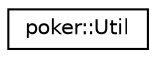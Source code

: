 digraph "Gráfico de Hierarquia de Classes"
{
  edge [fontname="Helvetica",fontsize="10",labelfontname="Helvetica",labelfontsize="10"];
  node [fontname="Helvetica",fontsize="10",shape=record];
  rankdir="LR";
  Node0 [label="poker::Util",height=0.2,width=0.4,color="black", fillcolor="white", style="filled",URL="$classpoker_1_1Util.html"];
}
